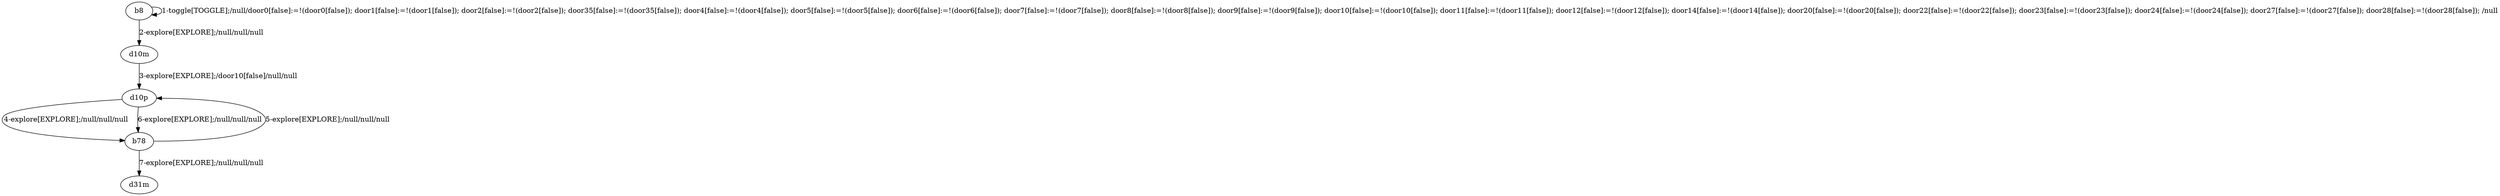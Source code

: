 # Total number of goals covered by this test: 3
# d10p --> b78
# b78 --> d31m
# b78 --> d10p

digraph g {
"b8" -> "b8" [label = "1-toggle[TOGGLE];/null/door0[false]:=!(door0[false]); door1[false]:=!(door1[false]); door2[false]:=!(door2[false]); door35[false]:=!(door35[false]); door4[false]:=!(door4[false]); door5[false]:=!(door5[false]); door6[false]:=!(door6[false]); door7[false]:=!(door7[false]); door8[false]:=!(door8[false]); door9[false]:=!(door9[false]); door10[false]:=!(door10[false]); door11[false]:=!(door11[false]); door12[false]:=!(door12[false]); door14[false]:=!(door14[false]); door20[false]:=!(door20[false]); door22[false]:=!(door22[false]); door23[false]:=!(door23[false]); door24[false]:=!(door24[false]); door27[false]:=!(door27[false]); door28[false]:=!(door28[false]); /null"];
"b8" -> "d10m" [label = "2-explore[EXPLORE];/null/null/null"];
"d10m" -> "d10p" [label = "3-explore[EXPLORE];/door10[false]/null/null"];
"d10p" -> "b78" [label = "4-explore[EXPLORE];/null/null/null"];
"b78" -> "d10p" [label = "5-explore[EXPLORE];/null/null/null"];
"d10p" -> "b78" [label = "6-explore[EXPLORE];/null/null/null"];
"b78" -> "d31m" [label = "7-explore[EXPLORE];/null/null/null"];
}